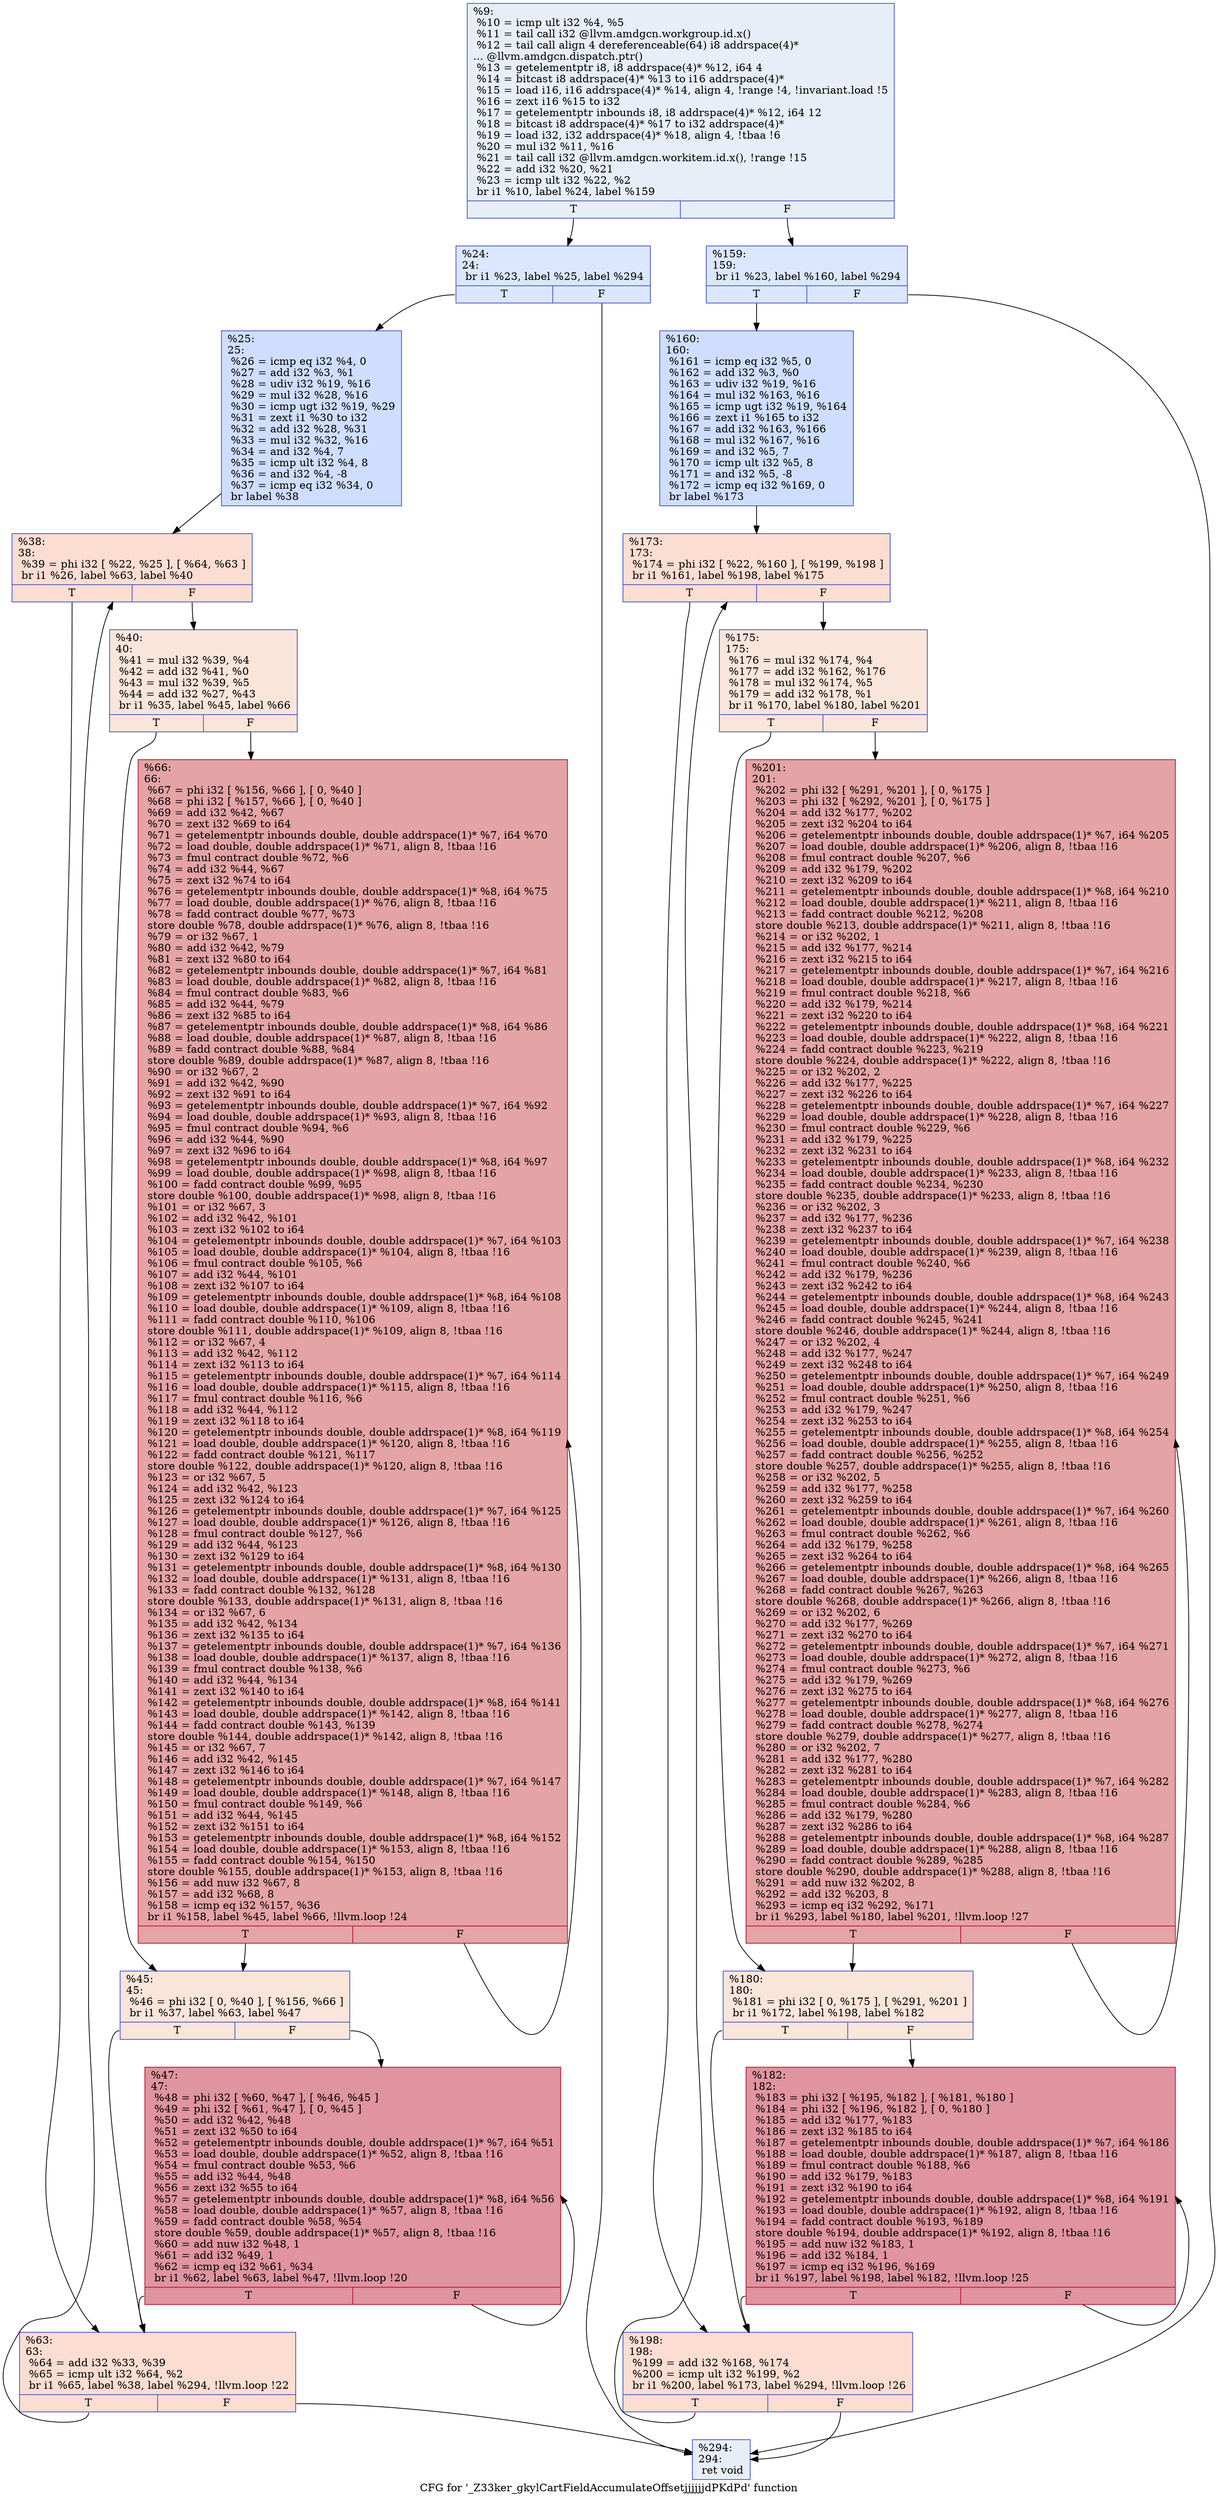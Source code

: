digraph "CFG for '_Z33ker_gkylCartFieldAccumulateOffsetjjjjjjdPKdPd' function" {
	label="CFG for '_Z33ker_gkylCartFieldAccumulateOffsetjjjjjjdPKdPd' function";

	Node0x50b57c0 [shape=record,color="#3d50c3ff", style=filled, fillcolor="#cbd8ee70",label="{%9:\l  %10 = icmp ult i32 %4, %5\l  %11 = tail call i32 @llvm.amdgcn.workgroup.id.x()\l  %12 = tail call align 4 dereferenceable(64) i8 addrspace(4)*\l... @llvm.amdgcn.dispatch.ptr()\l  %13 = getelementptr i8, i8 addrspace(4)* %12, i64 4\l  %14 = bitcast i8 addrspace(4)* %13 to i16 addrspace(4)*\l  %15 = load i16, i16 addrspace(4)* %14, align 4, !range !4, !invariant.load !5\l  %16 = zext i16 %15 to i32\l  %17 = getelementptr inbounds i8, i8 addrspace(4)* %12, i64 12\l  %18 = bitcast i8 addrspace(4)* %17 to i32 addrspace(4)*\l  %19 = load i32, i32 addrspace(4)* %18, align 4, !tbaa !6\l  %20 = mul i32 %11, %16\l  %21 = tail call i32 @llvm.amdgcn.workitem.id.x(), !range !15\l  %22 = add i32 %20, %21\l  %23 = icmp ult i32 %22, %2\l  br i1 %10, label %24, label %159\l|{<s0>T|<s1>F}}"];
	Node0x50b57c0:s0 -> Node0x50b8870;
	Node0x50b57c0:s1 -> Node0x50b8900;
	Node0x50b8870 [shape=record,color="#3d50c3ff", style=filled, fillcolor="#aec9fc70",label="{%24:\l24:                                               \l  br i1 %23, label %25, label %294\l|{<s0>T|<s1>F}}"];
	Node0x50b8870:s0 -> Node0x50b8a40;
	Node0x50b8870:s1 -> Node0x50b8a90;
	Node0x50b8a40 [shape=record,color="#3d50c3ff", style=filled, fillcolor="#93b5fe70",label="{%25:\l25:                                               \l  %26 = icmp eq i32 %4, 0\l  %27 = add i32 %3, %1\l  %28 = udiv i32 %19, %16\l  %29 = mul i32 %28, %16\l  %30 = icmp ugt i32 %19, %29\l  %31 = zext i1 %30 to i32\l  %32 = add i32 %28, %31\l  %33 = mul i32 %32, %16\l  %34 = and i32 %4, 7\l  %35 = icmp ult i32 %4, 8\l  %36 = and i32 %4, -8\l  %37 = icmp eq i32 %34, 0\l  br label %38\l}"];
	Node0x50b8a40 -> Node0x50b9420;
	Node0x50b9420 [shape=record,color="#3d50c3ff", style=filled, fillcolor="#f7b39670",label="{%38:\l38:                                               \l  %39 = phi i32 [ %22, %25 ], [ %64, %63 ]\l  br i1 %26, label %63, label %40\l|{<s0>T|<s1>F}}"];
	Node0x50b9420:s0 -> Node0x50b9510;
	Node0x50b9420:s1 -> Node0x50b9650;
	Node0x50b9650 [shape=record,color="#3d50c3ff", style=filled, fillcolor="#f4c5ad70",label="{%40:\l40:                                               \l  %41 = mul i32 %39, %4\l  %42 = add i32 %41, %0\l  %43 = mul i32 %39, %5\l  %44 = add i32 %27, %43\l  br i1 %35, label %45, label %66\l|{<s0>T|<s1>F}}"];
	Node0x50b9650:s0 -> Node0x50b99d0;
	Node0x50b9650:s1 -> Node0x50b9a20;
	Node0x50b99d0 [shape=record,color="#3d50c3ff", style=filled, fillcolor="#f4c5ad70",label="{%45:\l45:                                               \l  %46 = phi i32 [ 0, %40 ], [ %156, %66 ]\l  br i1 %37, label %63, label %47\l|{<s0>T|<s1>F}}"];
	Node0x50b99d0:s0 -> Node0x50b9510;
	Node0x50b99d0:s1 -> Node0x50b9c40;
	Node0x50b9c40 [shape=record,color="#b70d28ff", style=filled, fillcolor="#b70d2870",label="{%47:\l47:                                               \l  %48 = phi i32 [ %60, %47 ], [ %46, %45 ]\l  %49 = phi i32 [ %61, %47 ], [ 0, %45 ]\l  %50 = add i32 %42, %48\l  %51 = zext i32 %50 to i64\l  %52 = getelementptr inbounds double, double addrspace(1)* %7, i64 %51\l  %53 = load double, double addrspace(1)* %52, align 8, !tbaa !16\l  %54 = fmul contract double %53, %6\l  %55 = add i32 %44, %48\l  %56 = zext i32 %55 to i64\l  %57 = getelementptr inbounds double, double addrspace(1)* %8, i64 %56\l  %58 = load double, double addrspace(1)* %57, align 8, !tbaa !16\l  %59 = fadd contract double %58, %54\l  store double %59, double addrspace(1)* %57, align 8, !tbaa !16\l  %60 = add nuw i32 %48, 1\l  %61 = add i32 %49, 1\l  %62 = icmp eq i32 %61, %34\l  br i1 %62, label %63, label %47, !llvm.loop !20\l|{<s0>T|<s1>F}}"];
	Node0x50b9c40:s0 -> Node0x50b9510;
	Node0x50b9c40:s1 -> Node0x50b9c40;
	Node0x50b9510 [shape=record,color="#3d50c3ff", style=filled, fillcolor="#f7b39670",label="{%63:\l63:                                               \l  %64 = add i32 %33, %39\l  %65 = icmp ult i32 %64, %2\l  br i1 %65, label %38, label %294, !llvm.loop !22\l|{<s0>T|<s1>F}}"];
	Node0x50b9510:s0 -> Node0x50b9420;
	Node0x50b9510:s1 -> Node0x50b8a90;
	Node0x50b9a20 [shape=record,color="#b70d28ff", style=filled, fillcolor="#c32e3170",label="{%66:\l66:                                               \l  %67 = phi i32 [ %156, %66 ], [ 0, %40 ]\l  %68 = phi i32 [ %157, %66 ], [ 0, %40 ]\l  %69 = add i32 %42, %67\l  %70 = zext i32 %69 to i64\l  %71 = getelementptr inbounds double, double addrspace(1)* %7, i64 %70\l  %72 = load double, double addrspace(1)* %71, align 8, !tbaa !16\l  %73 = fmul contract double %72, %6\l  %74 = add i32 %44, %67\l  %75 = zext i32 %74 to i64\l  %76 = getelementptr inbounds double, double addrspace(1)* %8, i64 %75\l  %77 = load double, double addrspace(1)* %76, align 8, !tbaa !16\l  %78 = fadd contract double %77, %73\l  store double %78, double addrspace(1)* %76, align 8, !tbaa !16\l  %79 = or i32 %67, 1\l  %80 = add i32 %42, %79\l  %81 = zext i32 %80 to i64\l  %82 = getelementptr inbounds double, double addrspace(1)* %7, i64 %81\l  %83 = load double, double addrspace(1)* %82, align 8, !tbaa !16\l  %84 = fmul contract double %83, %6\l  %85 = add i32 %44, %79\l  %86 = zext i32 %85 to i64\l  %87 = getelementptr inbounds double, double addrspace(1)* %8, i64 %86\l  %88 = load double, double addrspace(1)* %87, align 8, !tbaa !16\l  %89 = fadd contract double %88, %84\l  store double %89, double addrspace(1)* %87, align 8, !tbaa !16\l  %90 = or i32 %67, 2\l  %91 = add i32 %42, %90\l  %92 = zext i32 %91 to i64\l  %93 = getelementptr inbounds double, double addrspace(1)* %7, i64 %92\l  %94 = load double, double addrspace(1)* %93, align 8, !tbaa !16\l  %95 = fmul contract double %94, %6\l  %96 = add i32 %44, %90\l  %97 = zext i32 %96 to i64\l  %98 = getelementptr inbounds double, double addrspace(1)* %8, i64 %97\l  %99 = load double, double addrspace(1)* %98, align 8, !tbaa !16\l  %100 = fadd contract double %99, %95\l  store double %100, double addrspace(1)* %98, align 8, !tbaa !16\l  %101 = or i32 %67, 3\l  %102 = add i32 %42, %101\l  %103 = zext i32 %102 to i64\l  %104 = getelementptr inbounds double, double addrspace(1)* %7, i64 %103\l  %105 = load double, double addrspace(1)* %104, align 8, !tbaa !16\l  %106 = fmul contract double %105, %6\l  %107 = add i32 %44, %101\l  %108 = zext i32 %107 to i64\l  %109 = getelementptr inbounds double, double addrspace(1)* %8, i64 %108\l  %110 = load double, double addrspace(1)* %109, align 8, !tbaa !16\l  %111 = fadd contract double %110, %106\l  store double %111, double addrspace(1)* %109, align 8, !tbaa !16\l  %112 = or i32 %67, 4\l  %113 = add i32 %42, %112\l  %114 = zext i32 %113 to i64\l  %115 = getelementptr inbounds double, double addrspace(1)* %7, i64 %114\l  %116 = load double, double addrspace(1)* %115, align 8, !tbaa !16\l  %117 = fmul contract double %116, %6\l  %118 = add i32 %44, %112\l  %119 = zext i32 %118 to i64\l  %120 = getelementptr inbounds double, double addrspace(1)* %8, i64 %119\l  %121 = load double, double addrspace(1)* %120, align 8, !tbaa !16\l  %122 = fadd contract double %121, %117\l  store double %122, double addrspace(1)* %120, align 8, !tbaa !16\l  %123 = or i32 %67, 5\l  %124 = add i32 %42, %123\l  %125 = zext i32 %124 to i64\l  %126 = getelementptr inbounds double, double addrspace(1)* %7, i64 %125\l  %127 = load double, double addrspace(1)* %126, align 8, !tbaa !16\l  %128 = fmul contract double %127, %6\l  %129 = add i32 %44, %123\l  %130 = zext i32 %129 to i64\l  %131 = getelementptr inbounds double, double addrspace(1)* %8, i64 %130\l  %132 = load double, double addrspace(1)* %131, align 8, !tbaa !16\l  %133 = fadd contract double %132, %128\l  store double %133, double addrspace(1)* %131, align 8, !tbaa !16\l  %134 = or i32 %67, 6\l  %135 = add i32 %42, %134\l  %136 = zext i32 %135 to i64\l  %137 = getelementptr inbounds double, double addrspace(1)* %7, i64 %136\l  %138 = load double, double addrspace(1)* %137, align 8, !tbaa !16\l  %139 = fmul contract double %138, %6\l  %140 = add i32 %44, %134\l  %141 = zext i32 %140 to i64\l  %142 = getelementptr inbounds double, double addrspace(1)* %8, i64 %141\l  %143 = load double, double addrspace(1)* %142, align 8, !tbaa !16\l  %144 = fadd contract double %143, %139\l  store double %144, double addrspace(1)* %142, align 8, !tbaa !16\l  %145 = or i32 %67, 7\l  %146 = add i32 %42, %145\l  %147 = zext i32 %146 to i64\l  %148 = getelementptr inbounds double, double addrspace(1)* %7, i64 %147\l  %149 = load double, double addrspace(1)* %148, align 8, !tbaa !16\l  %150 = fmul contract double %149, %6\l  %151 = add i32 %44, %145\l  %152 = zext i32 %151 to i64\l  %153 = getelementptr inbounds double, double addrspace(1)* %8, i64 %152\l  %154 = load double, double addrspace(1)* %153, align 8, !tbaa !16\l  %155 = fadd contract double %154, %150\l  store double %155, double addrspace(1)* %153, align 8, !tbaa !16\l  %156 = add nuw i32 %67, 8\l  %157 = add i32 %68, 8\l  %158 = icmp eq i32 %157, %36\l  br i1 %158, label %45, label %66, !llvm.loop !24\l|{<s0>T|<s1>F}}"];
	Node0x50b9a20:s0 -> Node0x50b99d0;
	Node0x50b9a20:s1 -> Node0x50b9a20;
	Node0x50b8900 [shape=record,color="#3d50c3ff", style=filled, fillcolor="#aec9fc70",label="{%159:\l159:                                              \l  br i1 %23, label %160, label %294\l|{<s0>T|<s1>F}}"];
	Node0x50b8900:s0 -> Node0x50bf060;
	Node0x50b8900:s1 -> Node0x50b8a90;
	Node0x50bf060 [shape=record,color="#3d50c3ff", style=filled, fillcolor="#93b5fe70",label="{%160:\l160:                                              \l  %161 = icmp eq i32 %5, 0\l  %162 = add i32 %3, %0\l  %163 = udiv i32 %19, %16\l  %164 = mul i32 %163, %16\l  %165 = icmp ugt i32 %19, %164\l  %166 = zext i1 %165 to i32\l  %167 = add i32 %163, %166\l  %168 = mul i32 %167, %16\l  %169 = and i32 %5, 7\l  %170 = icmp ult i32 %5, 8\l  %171 = and i32 %5, -8\l  %172 = icmp eq i32 %169, 0\l  br label %173\l}"];
	Node0x50bf060 -> Node0x50bf800;
	Node0x50bf800 [shape=record,color="#3d50c3ff", style=filled, fillcolor="#f7b39670",label="{%173:\l173:                                              \l  %174 = phi i32 [ %22, %160 ], [ %199, %198 ]\l  br i1 %161, label %198, label %175\l|{<s0>T|<s1>F}}"];
	Node0x50bf800:s0 -> Node0x50bf8c0;
	Node0x50bf800:s1 -> Node0x50bfa00;
	Node0x50bfa00 [shape=record,color="#3d50c3ff", style=filled, fillcolor="#f4c5ad70",label="{%175:\l175:                                              \l  %176 = mul i32 %174, %4\l  %177 = add i32 %162, %176\l  %178 = mul i32 %174, %5\l  %179 = add i32 %178, %1\l  br i1 %170, label %180, label %201\l|{<s0>T|<s1>F}}"];
	Node0x50bfa00:s0 -> Node0x50bfd80;
	Node0x50bfa00:s1 -> Node0x50bfdd0;
	Node0x50bfd80 [shape=record,color="#3d50c3ff", style=filled, fillcolor="#f4c5ad70",label="{%180:\l180:                                              \l  %181 = phi i32 [ 0, %175 ], [ %291, %201 ]\l  br i1 %172, label %198, label %182\l|{<s0>T|<s1>F}}"];
	Node0x50bfd80:s0 -> Node0x50bf8c0;
	Node0x50bfd80:s1 -> Node0x50bffc0;
	Node0x50bffc0 [shape=record,color="#b70d28ff", style=filled, fillcolor="#b70d2870",label="{%182:\l182:                                              \l  %183 = phi i32 [ %195, %182 ], [ %181, %180 ]\l  %184 = phi i32 [ %196, %182 ], [ 0, %180 ]\l  %185 = add i32 %177, %183\l  %186 = zext i32 %185 to i64\l  %187 = getelementptr inbounds double, double addrspace(1)* %7, i64 %186\l  %188 = load double, double addrspace(1)* %187, align 8, !tbaa !16\l  %189 = fmul contract double %188, %6\l  %190 = add i32 %179, %183\l  %191 = zext i32 %190 to i64\l  %192 = getelementptr inbounds double, double addrspace(1)* %8, i64 %191\l  %193 = load double, double addrspace(1)* %192, align 8, !tbaa !16\l  %194 = fadd contract double %193, %189\l  store double %194, double addrspace(1)* %192, align 8, !tbaa !16\l  %195 = add nuw i32 %183, 1\l  %196 = add i32 %184, 1\l  %197 = icmp eq i32 %196, %169\l  br i1 %197, label %198, label %182, !llvm.loop !25\l|{<s0>T|<s1>F}}"];
	Node0x50bffc0:s0 -> Node0x50bf8c0;
	Node0x50bffc0:s1 -> Node0x50bffc0;
	Node0x50bf8c0 [shape=record,color="#3d50c3ff", style=filled, fillcolor="#f7b39670",label="{%198:\l198:                                              \l  %199 = add i32 %168, %174\l  %200 = icmp ult i32 %199, %2\l  br i1 %200, label %173, label %294, !llvm.loop !26\l|{<s0>T|<s1>F}}"];
	Node0x50bf8c0:s0 -> Node0x50bf800;
	Node0x50bf8c0:s1 -> Node0x50b8a90;
	Node0x50bfdd0 [shape=record,color="#b70d28ff", style=filled, fillcolor="#c32e3170",label="{%201:\l201:                                              \l  %202 = phi i32 [ %291, %201 ], [ 0, %175 ]\l  %203 = phi i32 [ %292, %201 ], [ 0, %175 ]\l  %204 = add i32 %177, %202\l  %205 = zext i32 %204 to i64\l  %206 = getelementptr inbounds double, double addrspace(1)* %7, i64 %205\l  %207 = load double, double addrspace(1)* %206, align 8, !tbaa !16\l  %208 = fmul contract double %207, %6\l  %209 = add i32 %179, %202\l  %210 = zext i32 %209 to i64\l  %211 = getelementptr inbounds double, double addrspace(1)* %8, i64 %210\l  %212 = load double, double addrspace(1)* %211, align 8, !tbaa !16\l  %213 = fadd contract double %212, %208\l  store double %213, double addrspace(1)* %211, align 8, !tbaa !16\l  %214 = or i32 %202, 1\l  %215 = add i32 %177, %214\l  %216 = zext i32 %215 to i64\l  %217 = getelementptr inbounds double, double addrspace(1)* %7, i64 %216\l  %218 = load double, double addrspace(1)* %217, align 8, !tbaa !16\l  %219 = fmul contract double %218, %6\l  %220 = add i32 %179, %214\l  %221 = zext i32 %220 to i64\l  %222 = getelementptr inbounds double, double addrspace(1)* %8, i64 %221\l  %223 = load double, double addrspace(1)* %222, align 8, !tbaa !16\l  %224 = fadd contract double %223, %219\l  store double %224, double addrspace(1)* %222, align 8, !tbaa !16\l  %225 = or i32 %202, 2\l  %226 = add i32 %177, %225\l  %227 = zext i32 %226 to i64\l  %228 = getelementptr inbounds double, double addrspace(1)* %7, i64 %227\l  %229 = load double, double addrspace(1)* %228, align 8, !tbaa !16\l  %230 = fmul contract double %229, %6\l  %231 = add i32 %179, %225\l  %232 = zext i32 %231 to i64\l  %233 = getelementptr inbounds double, double addrspace(1)* %8, i64 %232\l  %234 = load double, double addrspace(1)* %233, align 8, !tbaa !16\l  %235 = fadd contract double %234, %230\l  store double %235, double addrspace(1)* %233, align 8, !tbaa !16\l  %236 = or i32 %202, 3\l  %237 = add i32 %177, %236\l  %238 = zext i32 %237 to i64\l  %239 = getelementptr inbounds double, double addrspace(1)* %7, i64 %238\l  %240 = load double, double addrspace(1)* %239, align 8, !tbaa !16\l  %241 = fmul contract double %240, %6\l  %242 = add i32 %179, %236\l  %243 = zext i32 %242 to i64\l  %244 = getelementptr inbounds double, double addrspace(1)* %8, i64 %243\l  %245 = load double, double addrspace(1)* %244, align 8, !tbaa !16\l  %246 = fadd contract double %245, %241\l  store double %246, double addrspace(1)* %244, align 8, !tbaa !16\l  %247 = or i32 %202, 4\l  %248 = add i32 %177, %247\l  %249 = zext i32 %248 to i64\l  %250 = getelementptr inbounds double, double addrspace(1)* %7, i64 %249\l  %251 = load double, double addrspace(1)* %250, align 8, !tbaa !16\l  %252 = fmul contract double %251, %6\l  %253 = add i32 %179, %247\l  %254 = zext i32 %253 to i64\l  %255 = getelementptr inbounds double, double addrspace(1)* %8, i64 %254\l  %256 = load double, double addrspace(1)* %255, align 8, !tbaa !16\l  %257 = fadd contract double %256, %252\l  store double %257, double addrspace(1)* %255, align 8, !tbaa !16\l  %258 = or i32 %202, 5\l  %259 = add i32 %177, %258\l  %260 = zext i32 %259 to i64\l  %261 = getelementptr inbounds double, double addrspace(1)* %7, i64 %260\l  %262 = load double, double addrspace(1)* %261, align 8, !tbaa !16\l  %263 = fmul contract double %262, %6\l  %264 = add i32 %179, %258\l  %265 = zext i32 %264 to i64\l  %266 = getelementptr inbounds double, double addrspace(1)* %8, i64 %265\l  %267 = load double, double addrspace(1)* %266, align 8, !tbaa !16\l  %268 = fadd contract double %267, %263\l  store double %268, double addrspace(1)* %266, align 8, !tbaa !16\l  %269 = or i32 %202, 6\l  %270 = add i32 %177, %269\l  %271 = zext i32 %270 to i64\l  %272 = getelementptr inbounds double, double addrspace(1)* %7, i64 %271\l  %273 = load double, double addrspace(1)* %272, align 8, !tbaa !16\l  %274 = fmul contract double %273, %6\l  %275 = add i32 %179, %269\l  %276 = zext i32 %275 to i64\l  %277 = getelementptr inbounds double, double addrspace(1)* %8, i64 %276\l  %278 = load double, double addrspace(1)* %277, align 8, !tbaa !16\l  %279 = fadd contract double %278, %274\l  store double %279, double addrspace(1)* %277, align 8, !tbaa !16\l  %280 = or i32 %202, 7\l  %281 = add i32 %177, %280\l  %282 = zext i32 %281 to i64\l  %283 = getelementptr inbounds double, double addrspace(1)* %7, i64 %282\l  %284 = load double, double addrspace(1)* %283, align 8, !tbaa !16\l  %285 = fmul contract double %284, %6\l  %286 = add i32 %179, %280\l  %287 = zext i32 %286 to i64\l  %288 = getelementptr inbounds double, double addrspace(1)* %8, i64 %287\l  %289 = load double, double addrspace(1)* %288, align 8, !tbaa !16\l  %290 = fadd contract double %289, %285\l  store double %290, double addrspace(1)* %288, align 8, !tbaa !16\l  %291 = add nuw i32 %202, 8\l  %292 = add i32 %203, 8\l  %293 = icmp eq i32 %292, %171\l  br i1 %293, label %180, label %201, !llvm.loop !27\l|{<s0>T|<s1>F}}"];
	Node0x50bfdd0:s0 -> Node0x50bfd80;
	Node0x50bfdd0:s1 -> Node0x50bfdd0;
	Node0x50b8a90 [shape=record,color="#3d50c3ff", style=filled, fillcolor="#cbd8ee70",label="{%294:\l294:                                              \l  ret void\l}"];
}
